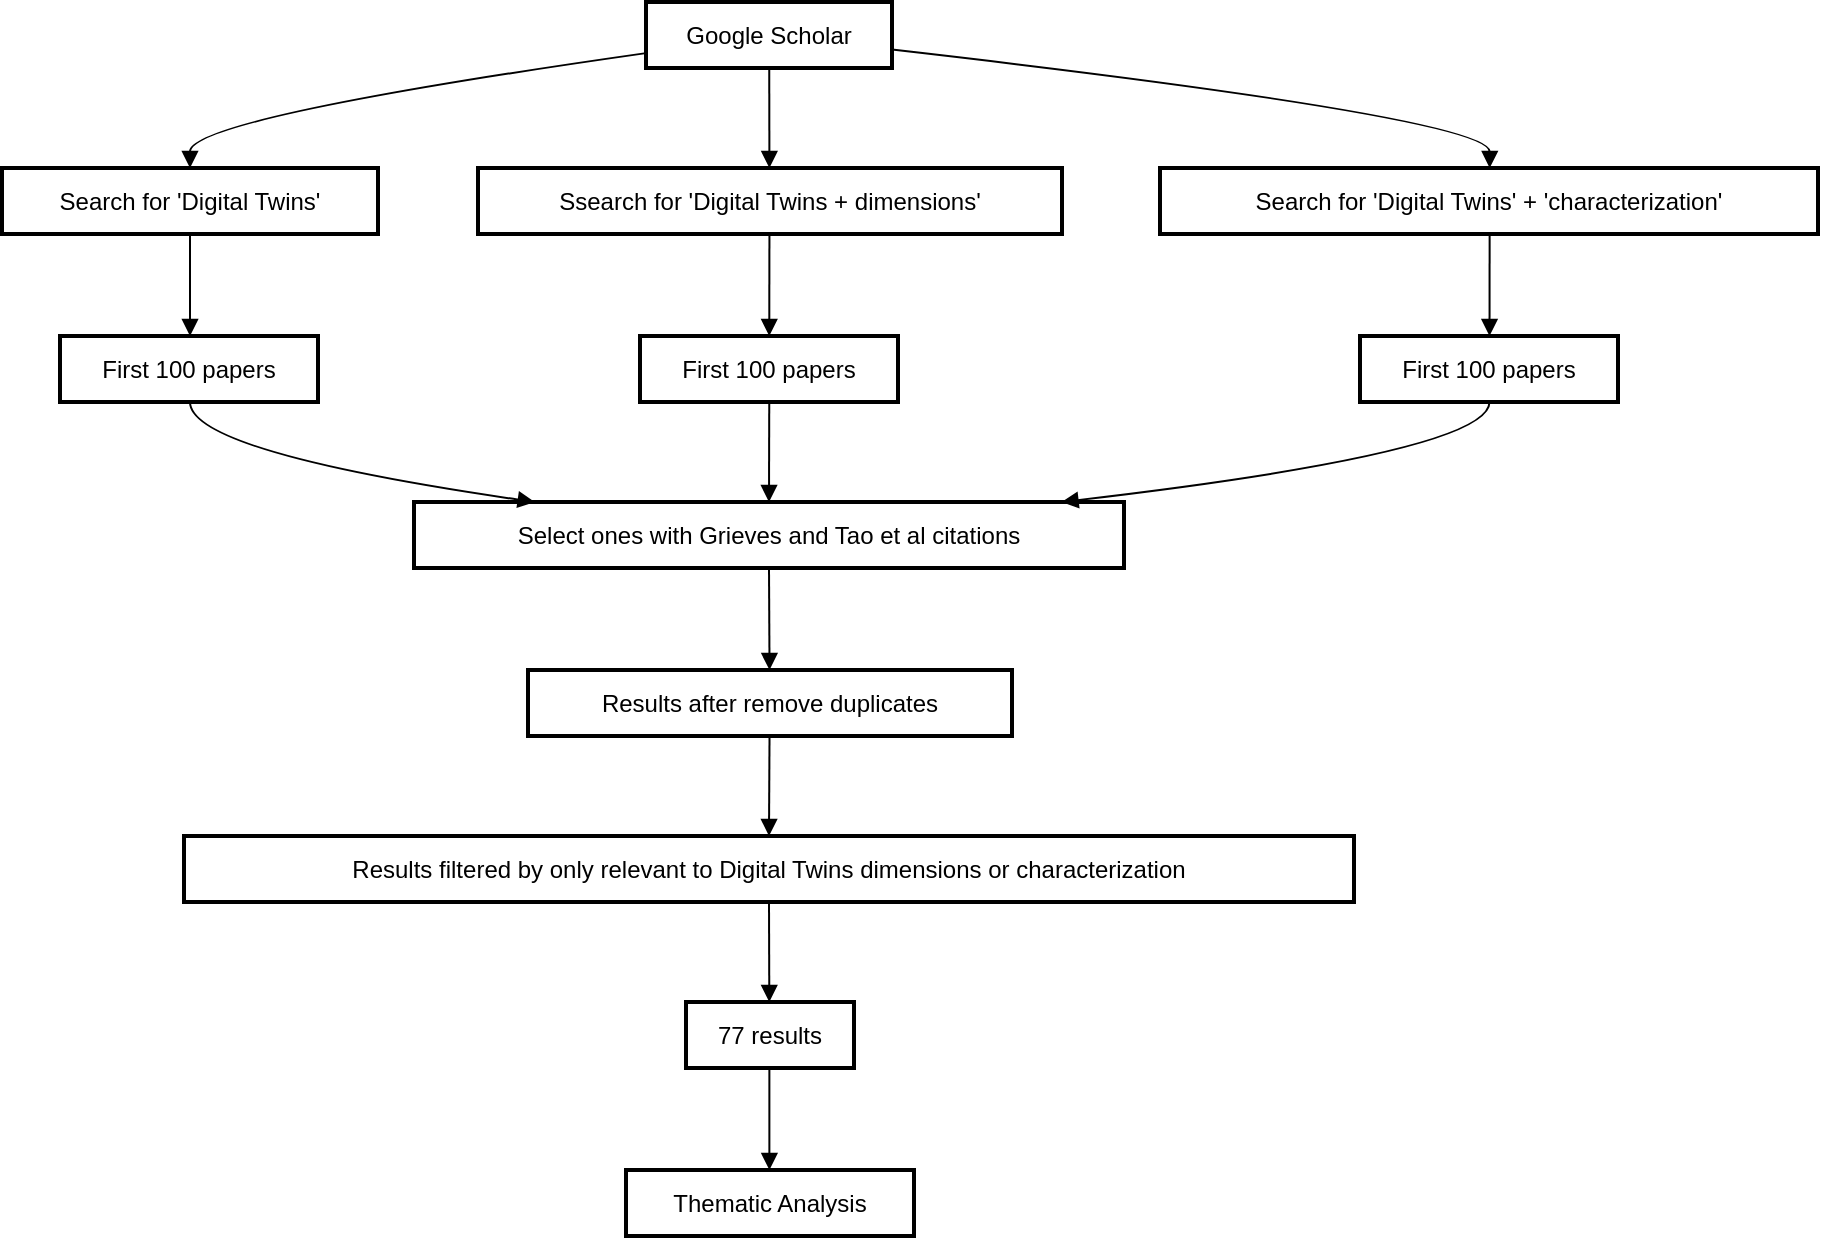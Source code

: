 <mxfile version="22.1.15" type="github">
  <diagram name="Page-1" id="OribyO7RsfGqCA4Gq3y7">
    <mxGraphModel dx="1050" dy="579" grid="1" gridSize="10" guides="1" tooltips="1" connect="1" arrows="1" fold="1" page="1" pageScale="1" pageWidth="850" pageHeight="1100" math="0" shadow="0">
      <root>
        <mxCell id="0" />
        <mxCell id="1" parent="0" />
        <mxCell id="McbgMB9qLTvsNBQU4zAV-9" value="Google Scholar" style="whiteSpace=wrap;strokeWidth=2;" vertex="1" parent="1">
          <mxGeometry x="342" y="20" width="123" height="33" as="geometry" />
        </mxCell>
        <mxCell id="McbgMB9qLTvsNBQU4zAV-10" value="Search for &#39;Digital Twins&#39;" style="whiteSpace=wrap;strokeWidth=2;" vertex="1" parent="1">
          <mxGeometry x="20" y="103" width="188" height="33" as="geometry" />
        </mxCell>
        <mxCell id="McbgMB9qLTvsNBQU4zAV-11" value="Ssearch for &#39;Digital Twins + dimensions&#39;" style="whiteSpace=wrap;strokeWidth=2;" vertex="1" parent="1">
          <mxGeometry x="258" y="103" width="292" height="33" as="geometry" />
        </mxCell>
        <mxCell id="McbgMB9qLTvsNBQU4zAV-12" value="Search for &#39;Digital Twins&#39; + &#39;characterization&#39;" style="whiteSpace=wrap;strokeWidth=2;" vertex="1" parent="1">
          <mxGeometry x="599" y="103" width="329" height="33" as="geometry" />
        </mxCell>
        <mxCell id="McbgMB9qLTvsNBQU4zAV-13" value="First 100 papers" style="whiteSpace=wrap;strokeWidth=2;" vertex="1" parent="1">
          <mxGeometry x="49" y="187" width="129" height="33" as="geometry" />
        </mxCell>
        <mxCell id="McbgMB9qLTvsNBQU4zAV-14" value="First 100 papers" style="whiteSpace=wrap;strokeWidth=2;" vertex="1" parent="1">
          <mxGeometry x="339" y="187" width="129" height="33" as="geometry" />
        </mxCell>
        <mxCell id="McbgMB9qLTvsNBQU4zAV-15" value="First 100 papers" style="whiteSpace=wrap;strokeWidth=2;" vertex="1" parent="1">
          <mxGeometry x="699" y="187" width="129" height="33" as="geometry" />
        </mxCell>
        <mxCell id="McbgMB9qLTvsNBQU4zAV-16" value="Select ones with Grieves and Tao et al citations" style="whiteSpace=wrap;strokeWidth=2;" vertex="1" parent="1">
          <mxGeometry x="226" y="270" width="355" height="33" as="geometry" />
        </mxCell>
        <mxCell id="McbgMB9qLTvsNBQU4zAV-17" value="Results after remove duplicates" style="whiteSpace=wrap;strokeWidth=2;" vertex="1" parent="1">
          <mxGeometry x="283" y="354" width="242" height="33" as="geometry" />
        </mxCell>
        <mxCell id="McbgMB9qLTvsNBQU4zAV-18" value="Results filtered by only relevant to Digital Twins dimensions or characterization" style="whiteSpace=wrap;strokeWidth=2;" vertex="1" parent="1">
          <mxGeometry x="111" y="437" width="585" height="33" as="geometry" />
        </mxCell>
        <mxCell id="McbgMB9qLTvsNBQU4zAV-19" value="77 results" style="whiteSpace=wrap;strokeWidth=2;" vertex="1" parent="1">
          <mxGeometry x="362" y="520" width="84" height="33" as="geometry" />
        </mxCell>
        <mxCell id="McbgMB9qLTvsNBQU4zAV-20" value="Thematic Analysis" style="whiteSpace=wrap;strokeWidth=2;" vertex="1" parent="1">
          <mxGeometry x="332" y="604" width="144" height="33" as="geometry" />
        </mxCell>
        <mxCell id="McbgMB9qLTvsNBQU4zAV-21" value="" style="curved=1;startArrow=none;endArrow=block;exitX=0.003;exitY=0.773;entryX=0.5;entryY=0.012;rounded=0;" edge="1" parent="1" source="McbgMB9qLTvsNBQU4zAV-9" target="McbgMB9qLTvsNBQU4zAV-10">
          <mxGeometry relative="1" as="geometry">
            <Array as="points">
              <mxPoint x="114" y="78" />
            </Array>
          </mxGeometry>
        </mxCell>
        <mxCell id="McbgMB9qLTvsNBQU4zAV-22" value="" style="curved=1;startArrow=none;endArrow=block;exitX=0.501;exitY=1.012;entryX=0.499;entryY=0.012;rounded=0;" edge="1" parent="1" source="McbgMB9qLTvsNBQU4zAV-9" target="McbgMB9qLTvsNBQU4zAV-11">
          <mxGeometry relative="1" as="geometry">
            <Array as="points" />
          </mxGeometry>
        </mxCell>
        <mxCell id="McbgMB9qLTvsNBQU4zAV-23" value="" style="curved=1;startArrow=none;endArrow=block;exitX=1.0;exitY=0.721;entryX=0.501;entryY=0.012;rounded=0;" edge="1" parent="1" source="McbgMB9qLTvsNBQU4zAV-9" target="McbgMB9qLTvsNBQU4zAV-12">
          <mxGeometry relative="1" as="geometry">
            <Array as="points">
              <mxPoint x="764" y="78" />
            </Array>
          </mxGeometry>
        </mxCell>
        <mxCell id="McbgMB9qLTvsNBQU4zAV-24" value="" style="curved=1;startArrow=none;endArrow=block;exitX=0.5;exitY=1.024;entryX=0.504;entryY=-0.006;rounded=0;" edge="1" parent="1" source="McbgMB9qLTvsNBQU4zAV-10" target="McbgMB9qLTvsNBQU4zAV-13">
          <mxGeometry relative="1" as="geometry">
            <Array as="points" />
          </mxGeometry>
        </mxCell>
        <mxCell id="McbgMB9qLTvsNBQU4zAV-25" value="" style="curved=1;startArrow=none;endArrow=block;exitX=0.499;exitY=1.024;entryX=0.501;entryY=-0.006;rounded=0;" edge="1" parent="1" source="McbgMB9qLTvsNBQU4zAV-11" target="McbgMB9qLTvsNBQU4zAV-14">
          <mxGeometry relative="1" as="geometry">
            <Array as="points" />
          </mxGeometry>
        </mxCell>
        <mxCell id="McbgMB9qLTvsNBQU4zAV-26" value="" style="curved=1;startArrow=none;endArrow=block;exitX=0.501;exitY=1.024;entryX=0.502;entryY=-0.006;rounded=0;" edge="1" parent="1" source="McbgMB9qLTvsNBQU4zAV-12" target="McbgMB9qLTvsNBQU4zAV-15">
          <mxGeometry relative="1" as="geometry">
            <Array as="points" />
          </mxGeometry>
        </mxCell>
        <mxCell id="McbgMB9qLTvsNBQU4zAV-27" value="" style="curved=1;startArrow=none;endArrow=block;exitX=0.504;exitY=1.006;entryX=0.174;entryY=0.006;rounded=0;" edge="1" parent="1" source="McbgMB9qLTvsNBQU4zAV-13" target="McbgMB9qLTvsNBQU4zAV-16">
          <mxGeometry relative="1" as="geometry">
            <Array as="points">
              <mxPoint x="114" y="245" />
            </Array>
          </mxGeometry>
        </mxCell>
        <mxCell id="McbgMB9qLTvsNBQU4zAV-28" value="" style="curved=1;startArrow=none;endArrow=block;exitX=0.501;exitY=1.006;entryX=0.5;entryY=0.006;rounded=0;" edge="1" parent="1" source="McbgMB9qLTvsNBQU4zAV-14" target="McbgMB9qLTvsNBQU4zAV-16">
          <mxGeometry relative="1" as="geometry">
            <Array as="points" />
          </mxGeometry>
        </mxCell>
        <mxCell id="McbgMB9qLTvsNBQU4zAV-29" value="" style="curved=1;startArrow=none;endArrow=block;exitX=0.502;exitY=1.006;entryX=0.907;entryY=0.006;rounded=0;" edge="1" parent="1" source="McbgMB9qLTvsNBQU4zAV-15" target="McbgMB9qLTvsNBQU4zAV-16">
          <mxGeometry relative="1" as="geometry">
            <Array as="points">
              <mxPoint x="764" y="245" />
            </Array>
          </mxGeometry>
        </mxCell>
        <mxCell id="McbgMB9qLTvsNBQU4zAV-30" value="" style="curved=1;startArrow=none;endArrow=block;exitX=0.5;exitY=1.018;entryX=0.499;entryY=-0.012;rounded=0;" edge="1" parent="1" source="McbgMB9qLTvsNBQU4zAV-16" target="McbgMB9qLTvsNBQU4zAV-17">
          <mxGeometry relative="1" as="geometry">
            <Array as="points" />
          </mxGeometry>
        </mxCell>
        <mxCell id="McbgMB9qLTvsNBQU4zAV-31" value="" style="curved=1;startArrow=none;endArrow=block;exitX=0.499;exitY=1.0;entryX=0.5;entryY=2.312e-7;rounded=0;" edge="1" parent="1" source="McbgMB9qLTvsNBQU4zAV-17" target="McbgMB9qLTvsNBQU4zAV-18">
          <mxGeometry relative="1" as="geometry">
            <Array as="points" />
          </mxGeometry>
        </mxCell>
        <mxCell id="McbgMB9qLTvsNBQU4zAV-32" value="" style="curved=1;startArrow=none;endArrow=block;exitX=0.5;exitY=1.012;entryX=0.496;entryY=0.012;rounded=0;" edge="1" parent="1" source="McbgMB9qLTvsNBQU4zAV-18" target="McbgMB9qLTvsNBQU4zAV-19">
          <mxGeometry relative="1" as="geometry">
            <Array as="points" />
          </mxGeometry>
        </mxCell>
        <mxCell id="McbgMB9qLTvsNBQU4zAV-33" value="" style="curved=1;startArrow=none;endArrow=block;exitX=0.496;exitY=1.024;entryX=0.498;entryY=-0.006;rounded=0;" edge="1" parent="1" source="McbgMB9qLTvsNBQU4zAV-19" target="McbgMB9qLTvsNBQU4zAV-20">
          <mxGeometry relative="1" as="geometry">
            <Array as="points" />
          </mxGeometry>
        </mxCell>
      </root>
    </mxGraphModel>
  </diagram>
</mxfile>
